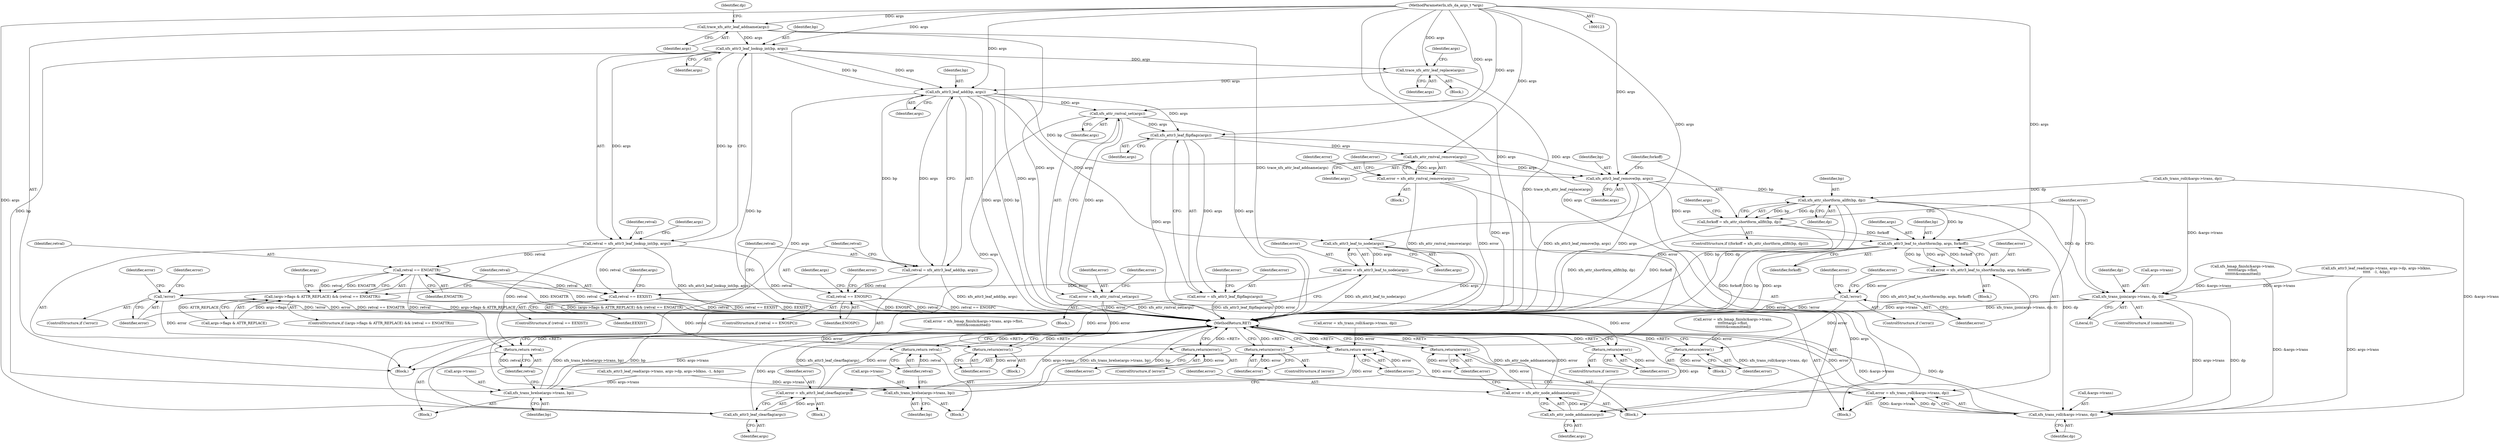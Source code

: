 digraph "0_linux_8275cdd0e7ac550dcce2b3ef6d2fb3b808c1ae59_0@pointer" {
"1000166" [label="(Call,xfs_attr3_leaf_lookup_int(bp, args))"];
"1000132" [label="(Call,trace_xfs_attr_leaf_addname(args))"];
"1000124" [label="(MethodParameterIn,xfs_da_args_t *args)"];
"1000164" [label="(Call,retval = xfs_attr3_leaf_lookup_int(bp, args))"];
"1000176" [label="(Call,retval == ENOATTR)"];
"1000170" [label="(Call,(args->flags & ATTR_REPLACE) && (retval == ENOATTR))"];
"1000185" [label="(Return,return retval;)"];
"1000189" [label="(Call,retval == EEXIST)"];
"1000205" [label="(Return,return retval;)"];
"1000180" [label="(Call,xfs_trans_brelse(args->trans, bp))"];
"1000200" [label="(Call,xfs_trans_brelse(args->trans, bp))"];
"1000207" [label="(Call,trace_xfs_attr_leaf_replace(args))"];
"1000266" [label="(Call,xfs_attr3_leaf_add(bp, args))"];
"1000264" [label="(Call,retval = xfs_attr3_leaf_add(bp, args))"];
"1000270" [label="(Call,retval == ENOSPC)"];
"1000283" [label="(Call,xfs_attr3_leaf_to_node(args))"];
"1000281" [label="(Call,error = xfs_attr3_leaf_to_node(args))"];
"1000286" [label="(Call,!error)"];
"1000315" [label="(Return,return(error);)"];
"1000339" [label="(Call,xfs_attr_node_addname(args))"];
"1000337" [label="(Call,error = xfs_attr_node_addname(args))"];
"1000341" [label="(Return,return(error);)"];
"1000364" [label="(Call,xfs_attr_rmtval_set(args))"];
"1000362" [label="(Call,error = xfs_attr_rmtval_set(args))"];
"1000368" [label="(Return,return(error);)"];
"1000536" [label="(Return,return error;)"];
"1000379" [label="(Call,xfs_attr3_leaf_flipflags(args))"];
"1000377" [label="(Call,error = xfs_attr3_leaf_flipflags(args))"];
"1000383" [label="(Return,return(error);)"];
"1000427" [label="(Call,xfs_attr_rmtval_remove(args))"];
"1000425" [label="(Call,error = xfs_attr_rmtval_remove(args))"];
"1000431" [label="(Return,return(error);)"];
"1000453" [label="(Call,xfs_attr3_leaf_remove(bp, args))"];
"1000459" [label="(Call,xfs_attr_shortform_allfit(bp, dp))"];
"1000457" [label="(Call,forkoff = xfs_attr_shortform_allfit(bp, dp))"];
"1000472" [label="(Call,xfs_attr3_leaf_to_shortform(bp, args, forkoff))"];
"1000470" [label="(Call,error = xfs_attr3_leaf_to_shortform(bp, args, forkoff))"];
"1000477" [label="(Call,!error)"];
"1000506" [label="(Return,return(error);)"];
"1000510" [label="(Call,xfs_trans_ijoin(args->trans, dp, 0))"];
"1000518" [label="(Call,xfs_trans_roll(&args->trans, dp))"];
"1000516" [label="(Call,error = xfs_trans_roll(&args->trans, dp))"];
"1000534" [label="(Call,xfs_attr3_leaf_clearflag(args))"];
"1000532" [label="(Call,error = xfs_attr3_leaf_clearflag(args))"];
"1000365" [label="(Identifier,args)"];
"1000189" [label="(Call,retval == EEXIST)"];
"1000265" [label="(Identifier,retval)"];
"1000494" [label="(Block,)"];
"1000519" [label="(Call,&args->trans)"];
"1000382" [label="(Identifier,error)"];
"1000482" [label="(Call,xfs_bmap_finish(&args->trans,\n\t\t\t\t\t\t\targs->flist,\n\t\t\t\t\t\t\t&committed))"];
"1000453" [label="(Call,xfs_attr3_leaf_remove(bp, args))"];
"1000515" [label="(Literal,0)"];
"1000477" [label="(Call,!error)"];
"1000199" [label="(Block,)"];
"1000340" [label="(Identifier,args)"];
"1000533" [label="(Identifier,error)"];
"1000286" [label="(Call,!error)"];
"1000180" [label="(Call,xfs_trans_brelse(args->trans, bp))"];
"1000475" [label="(Identifier,forkoff)"];
"1000506" [label="(Return,return(error);)"];
"1000207" [label="(Call,trace_xfs_attr_leaf_replace(args))"];
"1000362" [label="(Call,error = xfs_attr_rmtval_set(args))"];
"1000363" [label="(Identifier,error)"];
"1000514" [label="(Identifier,dp)"];
"1000191" [label="(Identifier,EEXIST)"];
"1000376" [label="(Block,)"];
"1000176" [label="(Call,retval == ENOATTR)"];
"1000345" [label="(Call,xfs_trans_roll(&args->trans, dp))"];
"1000383" [label="(Return,return(error);)"];
"1000377" [label="(Call,error = xfs_attr3_leaf_flipflags(args))"];
"1000470" [label="(Call,error = xfs_attr3_leaf_to_shortform(bp, args, forkoff))"];
"1000532" [label="(Call,error = xfs_attr3_leaf_clearflag(args))"];
"1000271" [label="(Identifier,retval)"];
"1000517" [label="(Identifier,error)"];
"1000188" [label="(ControlStructure,if (retval == EEXIST))"];
"1000290" [label="(Identifier,error)"];
"1000285" [label="(ControlStructure,if (!error))"];
"1000361" [label="(Block,)"];
"1000206" [label="(Identifier,retval)"];
"1000125" [label="(Block,)"];
"1000455" [label="(Identifier,args)"];
"1000454" [label="(Identifier,bp)"];
"1000204" [label="(Identifier,bp)"];
"1000182" [label="(Identifier,args)"];
"1000302" [label="(Identifier,error)"];
"1000179" [label="(Block,)"];
"1000461" [label="(Identifier,dp)"];
"1000435" [label="(Call,xfs_attr3_leaf_read(args->trans, args->dp, args->blkno,\n\t\t\t\t\t   -1, &bp))"];
"1000478" [label="(Identifier,error)"];
"1000266" [label="(Call,xfs_attr3_leaf_add(bp, args))"];
"1000205" [label="(Return,return retval;)"];
"1000178" [label="(Identifier,ENOATTR)"];
"1000173" [label="(Identifier,args)"];
"1000428" [label="(Identifier,args)"];
"1000432" [label="(Identifier,error)"];
"1000531" [label="(Block,)"];
"1000536" [label="(Return,return error;)"];
"1000459" [label="(Call,xfs_attr_shortform_allfit(bp, dp))"];
"1000200" [label="(Call,xfs_trans_brelse(args->trans, bp))"];
"1000366" [label="(ControlStructure,if (error))"];
"1000493" [label="(Identifier,error)"];
"1000165" [label="(Identifier,retval)"];
"1000481" [label="(Identifier,error)"];
"1000344" [label="(Identifier,error)"];
"1000535" [label="(Identifier,args)"];
"1000201" [label="(Call,args->trans)"];
"1000169" [label="(ControlStructure,if ((args->flags & ATTR_REPLACE) && (retval == ENOATTR)))"];
"1000164" [label="(Call,retval = xfs_attr3_leaf_lookup_int(bp, args))"];
"1000430" [label="(Identifier,error)"];
"1000474" [label="(Identifier,args)"];
"1000132" [label="(Call,trace_xfs_attr_leaf_addname(args))"];
"1000268" [label="(Identifier,args)"];
"1000184" [label="(Identifier,bp)"];
"1000507" [label="(Identifier,error)"];
"1000368" [label="(Return,return(error);)"];
"1000315" [label="(Return,return(error);)"];
"1000264" [label="(Call,retval = xfs_attr3_leaf_add(bp, args))"];
"1000537" [label="(Identifier,error)"];
"1000425" [label="(Call,error = xfs_attr_rmtval_remove(args))"];
"1000166" [label="(Call,xfs_attr3_leaf_lookup_int(bp, args))"];
"1000270" [label="(Call,retval == ENOSPC)"];
"1000380" [label="(Identifier,args)"];
"1000426" [label="(Identifier,error)"];
"1000133" [label="(Identifier,args)"];
"1000511" [label="(Call,args->trans)"];
"1000379" [label="(Call,xfs_attr3_leaf_flipflags(args))"];
"1000276" [label="(Identifier,args)"];
"1000431" [label="(Return,return(error);)"];
"1000190" [label="(Identifier,retval)"];
"1000516" [label="(Call,error = xfs_trans_roll(&args->trans, dp))"];
"1000186" [label="(Identifier,retval)"];
"1000208" [label="(Identifier,args)"];
"1000342" [label="(Identifier,error)"];
"1000457" [label="(Call,forkoff = xfs_attr_shortform_allfit(bp, dp))"];
"1000211" [label="(Identifier,args)"];
"1000272" [label="(Identifier,ENOSPC)"];
"1000510" [label="(Call,xfs_trans_ijoin(args->trans, dp, 0))"];
"1000192" [label="(Block,)"];
"1000364" [label="(Call,xfs_attr_rmtval_set(args))"];
"1000185" [label="(Return,return retval;)"];
"1000177" [label="(Identifier,retval)"];
"1000316" [label="(Identifier,error)"];
"1000462" [label="(Block,)"];
"1000171" [label="(Call,args->flags & ATTR_REPLACE)"];
"1000429" [label="(ControlStructure,if (error))"];
"1000460" [label="(Identifier,bp)"];
"1000338" [label="(Identifier,error)"];
"1000146" [label="(Call,xfs_attr3_leaf_read(args->trans, args->dp, args->blkno, -1, &bp))"];
"1000343" [label="(Call,error = xfs_trans_roll(&args->trans, dp))"];
"1000456" [label="(ControlStructure,if ((forkoff = xfs_attr_shortform_allfit(bp, dp))))"];
"1000471" [label="(Identifier,error)"];
"1000283" [label="(Call,xfs_attr3_leaf_to_node(args))"];
"1000476" [label="(ControlStructure,if (!error))"];
"1000170" [label="(Call,(args->flags & ATTR_REPLACE) && (retval == ENOATTR))"];
"1000267" [label="(Identifier,bp)"];
"1000465" [label="(Identifier,args)"];
"1000303" [label="(Block,)"];
"1000167" [label="(Identifier,bp)"];
"1000196" [label="(Identifier,args)"];
"1000369" [label="(Identifier,error)"];
"1000124" [label="(MethodParameterIn,xfs_da_args_t *args)"];
"1000284" [label="(Identifier,args)"];
"1000534" [label="(Call,xfs_attr3_leaf_clearflag(args))"];
"1000135" [label="(Identifier,dp)"];
"1000480" [label="(Call,error = xfs_bmap_finish(&args->trans,\n\t\t\t\t\t\t\targs->flist,\n\t\t\t\t\t\t\t&committed))"];
"1000424" [label="(Block,)"];
"1000427" [label="(Call,xfs_attr_rmtval_remove(args))"];
"1000168" [label="(Identifier,args)"];
"1000281" [label="(Call,error = xfs_attr3_leaf_to_node(args))"];
"1000269" [label="(ControlStructure,if (retval == ENOSPC))"];
"1000367" [label="(Identifier,error)"];
"1000282" [label="(Identifier,error)"];
"1000287" [label="(Identifier,error)"];
"1000339" [label="(Call,xfs_attr_node_addname(args))"];
"1000273" [label="(Block,)"];
"1000378" [label="(Identifier,error)"];
"1000289" [label="(Call,error = xfs_bmap_finish(&args->trans, args->flist,\n\t\t\t\t\t\t&committed))"];
"1000472" [label="(Call,xfs_attr3_leaf_to_shortform(bp, args, forkoff))"];
"1000538" [label="(MethodReturn,RET)"];
"1000337" [label="(Call,error = xfs_attr_node_addname(args))"];
"1000181" [label="(Call,args->trans)"];
"1000341" [label="(Return,return(error);)"];
"1000381" [label="(ControlStructure,if (error))"];
"1000458" [label="(Identifier,forkoff)"];
"1000384" [label="(Identifier,error)"];
"1000518" [label="(Call,xfs_trans_roll(&args->trans, dp))"];
"1000508" [label="(ControlStructure,if (committed))"];
"1000523" [label="(Identifier,dp)"];
"1000473" [label="(Identifier,bp)"];
"1000166" -> "1000164"  [label="AST: "];
"1000166" -> "1000168"  [label="CFG: "];
"1000167" -> "1000166"  [label="AST: "];
"1000168" -> "1000166"  [label="AST: "];
"1000164" -> "1000166"  [label="CFG: "];
"1000166" -> "1000538"  [label="DDG: args"];
"1000166" -> "1000164"  [label="DDG: bp"];
"1000166" -> "1000164"  [label="DDG: args"];
"1000132" -> "1000166"  [label="DDG: args"];
"1000124" -> "1000166"  [label="DDG: args"];
"1000166" -> "1000180"  [label="DDG: bp"];
"1000166" -> "1000200"  [label="DDG: bp"];
"1000166" -> "1000207"  [label="DDG: args"];
"1000166" -> "1000266"  [label="DDG: bp"];
"1000166" -> "1000266"  [label="DDG: args"];
"1000132" -> "1000125"  [label="AST: "];
"1000132" -> "1000133"  [label="CFG: "];
"1000133" -> "1000132"  [label="AST: "];
"1000135" -> "1000132"  [label="CFG: "];
"1000132" -> "1000538"  [label="DDG: trace_xfs_attr_leaf_addname(args)"];
"1000132" -> "1000538"  [label="DDG: args"];
"1000124" -> "1000132"  [label="DDG: args"];
"1000124" -> "1000123"  [label="AST: "];
"1000124" -> "1000538"  [label="DDG: args"];
"1000124" -> "1000207"  [label="DDG: args"];
"1000124" -> "1000266"  [label="DDG: args"];
"1000124" -> "1000283"  [label="DDG: args"];
"1000124" -> "1000339"  [label="DDG: args"];
"1000124" -> "1000364"  [label="DDG: args"];
"1000124" -> "1000379"  [label="DDG: args"];
"1000124" -> "1000427"  [label="DDG: args"];
"1000124" -> "1000453"  [label="DDG: args"];
"1000124" -> "1000472"  [label="DDG: args"];
"1000124" -> "1000534"  [label="DDG: args"];
"1000164" -> "1000125"  [label="AST: "];
"1000165" -> "1000164"  [label="AST: "];
"1000173" -> "1000164"  [label="CFG: "];
"1000164" -> "1000538"  [label="DDG: xfs_attr3_leaf_lookup_int(bp, args)"];
"1000164" -> "1000538"  [label="DDG: retval"];
"1000164" -> "1000176"  [label="DDG: retval"];
"1000164" -> "1000185"  [label="DDG: retval"];
"1000164" -> "1000189"  [label="DDG: retval"];
"1000176" -> "1000170"  [label="AST: "];
"1000176" -> "1000178"  [label="CFG: "];
"1000177" -> "1000176"  [label="AST: "];
"1000178" -> "1000176"  [label="AST: "];
"1000170" -> "1000176"  [label="CFG: "];
"1000176" -> "1000538"  [label="DDG: ENOATTR"];
"1000176" -> "1000538"  [label="DDG: retval"];
"1000176" -> "1000170"  [label="DDG: retval"];
"1000176" -> "1000170"  [label="DDG: ENOATTR"];
"1000176" -> "1000185"  [label="DDG: retval"];
"1000176" -> "1000189"  [label="DDG: retval"];
"1000170" -> "1000169"  [label="AST: "];
"1000170" -> "1000171"  [label="CFG: "];
"1000171" -> "1000170"  [label="AST: "];
"1000182" -> "1000170"  [label="CFG: "];
"1000190" -> "1000170"  [label="CFG: "];
"1000170" -> "1000538"  [label="DDG: retval == ENOATTR"];
"1000170" -> "1000538"  [label="DDG: args->flags & ATTR_REPLACE"];
"1000170" -> "1000538"  [label="DDG: (args->flags & ATTR_REPLACE) && (retval == ENOATTR)"];
"1000171" -> "1000170"  [label="DDG: args->flags"];
"1000171" -> "1000170"  [label="DDG: ATTR_REPLACE"];
"1000185" -> "1000179"  [label="AST: "];
"1000185" -> "1000186"  [label="CFG: "];
"1000186" -> "1000185"  [label="AST: "];
"1000538" -> "1000185"  [label="CFG: "];
"1000185" -> "1000538"  [label="DDG: <RET>"];
"1000186" -> "1000185"  [label="DDG: retval"];
"1000189" -> "1000188"  [label="AST: "];
"1000189" -> "1000191"  [label="CFG: "];
"1000190" -> "1000189"  [label="AST: "];
"1000191" -> "1000189"  [label="AST: "];
"1000196" -> "1000189"  [label="CFG: "];
"1000265" -> "1000189"  [label="CFG: "];
"1000189" -> "1000538"  [label="DDG: retval"];
"1000189" -> "1000538"  [label="DDG: retval == EEXIST"];
"1000189" -> "1000538"  [label="DDG: EEXIST"];
"1000189" -> "1000205"  [label="DDG: retval"];
"1000205" -> "1000199"  [label="AST: "];
"1000205" -> "1000206"  [label="CFG: "];
"1000206" -> "1000205"  [label="AST: "];
"1000538" -> "1000205"  [label="CFG: "];
"1000205" -> "1000538"  [label="DDG: <RET>"];
"1000206" -> "1000205"  [label="DDG: retval"];
"1000180" -> "1000179"  [label="AST: "];
"1000180" -> "1000184"  [label="CFG: "];
"1000181" -> "1000180"  [label="AST: "];
"1000184" -> "1000180"  [label="AST: "];
"1000186" -> "1000180"  [label="CFG: "];
"1000180" -> "1000538"  [label="DDG: bp"];
"1000180" -> "1000538"  [label="DDG: args->trans"];
"1000180" -> "1000538"  [label="DDG: xfs_trans_brelse(args->trans, bp)"];
"1000146" -> "1000180"  [label="DDG: args->trans"];
"1000200" -> "1000199"  [label="AST: "];
"1000200" -> "1000204"  [label="CFG: "];
"1000201" -> "1000200"  [label="AST: "];
"1000204" -> "1000200"  [label="AST: "];
"1000206" -> "1000200"  [label="CFG: "];
"1000200" -> "1000538"  [label="DDG: args->trans"];
"1000200" -> "1000538"  [label="DDG: xfs_trans_brelse(args->trans, bp)"];
"1000200" -> "1000538"  [label="DDG: bp"];
"1000146" -> "1000200"  [label="DDG: args->trans"];
"1000207" -> "1000192"  [label="AST: "];
"1000207" -> "1000208"  [label="CFG: "];
"1000208" -> "1000207"  [label="AST: "];
"1000211" -> "1000207"  [label="CFG: "];
"1000207" -> "1000538"  [label="DDG: trace_xfs_attr_leaf_replace(args)"];
"1000207" -> "1000266"  [label="DDG: args"];
"1000266" -> "1000264"  [label="AST: "];
"1000266" -> "1000268"  [label="CFG: "];
"1000267" -> "1000266"  [label="AST: "];
"1000268" -> "1000266"  [label="AST: "];
"1000264" -> "1000266"  [label="CFG: "];
"1000266" -> "1000538"  [label="DDG: bp"];
"1000266" -> "1000538"  [label="DDG: args"];
"1000266" -> "1000264"  [label="DDG: bp"];
"1000266" -> "1000264"  [label="DDG: args"];
"1000266" -> "1000283"  [label="DDG: args"];
"1000266" -> "1000364"  [label="DDG: args"];
"1000266" -> "1000379"  [label="DDG: args"];
"1000266" -> "1000453"  [label="DDG: bp"];
"1000266" -> "1000534"  [label="DDG: args"];
"1000264" -> "1000125"  [label="AST: "];
"1000265" -> "1000264"  [label="AST: "];
"1000271" -> "1000264"  [label="CFG: "];
"1000264" -> "1000538"  [label="DDG: xfs_attr3_leaf_add(bp, args)"];
"1000264" -> "1000270"  [label="DDG: retval"];
"1000270" -> "1000269"  [label="AST: "];
"1000270" -> "1000272"  [label="CFG: "];
"1000271" -> "1000270"  [label="AST: "];
"1000272" -> "1000270"  [label="AST: "];
"1000276" -> "1000270"  [label="CFG: "];
"1000344" -> "1000270"  [label="CFG: "];
"1000270" -> "1000538"  [label="DDG: retval == ENOSPC"];
"1000270" -> "1000538"  [label="DDG: ENOSPC"];
"1000270" -> "1000538"  [label="DDG: retval"];
"1000283" -> "1000281"  [label="AST: "];
"1000283" -> "1000284"  [label="CFG: "];
"1000284" -> "1000283"  [label="AST: "];
"1000281" -> "1000283"  [label="CFG: "];
"1000283" -> "1000538"  [label="DDG: args"];
"1000283" -> "1000281"  [label="DDG: args"];
"1000283" -> "1000339"  [label="DDG: args"];
"1000281" -> "1000273"  [label="AST: "];
"1000282" -> "1000281"  [label="AST: "];
"1000287" -> "1000281"  [label="CFG: "];
"1000281" -> "1000538"  [label="DDG: xfs_attr3_leaf_to_node(args)"];
"1000281" -> "1000286"  [label="DDG: error"];
"1000286" -> "1000285"  [label="AST: "];
"1000286" -> "1000287"  [label="CFG: "];
"1000287" -> "1000286"  [label="AST: "];
"1000290" -> "1000286"  [label="CFG: "];
"1000302" -> "1000286"  [label="CFG: "];
"1000286" -> "1000538"  [label="DDG: !error"];
"1000286" -> "1000538"  [label="DDG: error"];
"1000286" -> "1000315"  [label="DDG: error"];
"1000315" -> "1000303"  [label="AST: "];
"1000315" -> "1000316"  [label="CFG: "];
"1000316" -> "1000315"  [label="AST: "];
"1000538" -> "1000315"  [label="CFG: "];
"1000315" -> "1000538"  [label="DDG: <RET>"];
"1000316" -> "1000315"  [label="DDG: error"];
"1000289" -> "1000315"  [label="DDG: error"];
"1000339" -> "1000337"  [label="AST: "];
"1000339" -> "1000340"  [label="CFG: "];
"1000340" -> "1000339"  [label="AST: "];
"1000337" -> "1000339"  [label="CFG: "];
"1000339" -> "1000538"  [label="DDG: args"];
"1000339" -> "1000337"  [label="DDG: args"];
"1000337" -> "1000273"  [label="AST: "];
"1000338" -> "1000337"  [label="AST: "];
"1000342" -> "1000337"  [label="CFG: "];
"1000337" -> "1000538"  [label="DDG: xfs_attr_node_addname(args)"];
"1000337" -> "1000538"  [label="DDG: error"];
"1000337" -> "1000341"  [label="DDG: error"];
"1000341" -> "1000273"  [label="AST: "];
"1000341" -> "1000342"  [label="CFG: "];
"1000342" -> "1000341"  [label="AST: "];
"1000538" -> "1000341"  [label="CFG: "];
"1000341" -> "1000538"  [label="DDG: <RET>"];
"1000342" -> "1000341"  [label="DDG: error"];
"1000364" -> "1000362"  [label="AST: "];
"1000364" -> "1000365"  [label="CFG: "];
"1000365" -> "1000364"  [label="AST: "];
"1000362" -> "1000364"  [label="CFG: "];
"1000364" -> "1000538"  [label="DDG: args"];
"1000364" -> "1000362"  [label="DDG: args"];
"1000364" -> "1000379"  [label="DDG: args"];
"1000364" -> "1000534"  [label="DDG: args"];
"1000362" -> "1000361"  [label="AST: "];
"1000363" -> "1000362"  [label="AST: "];
"1000367" -> "1000362"  [label="CFG: "];
"1000362" -> "1000538"  [label="DDG: xfs_attr_rmtval_set(args)"];
"1000362" -> "1000538"  [label="DDG: error"];
"1000362" -> "1000368"  [label="DDG: error"];
"1000362" -> "1000536"  [label="DDG: error"];
"1000368" -> "1000366"  [label="AST: "];
"1000368" -> "1000369"  [label="CFG: "];
"1000369" -> "1000368"  [label="AST: "];
"1000538" -> "1000368"  [label="CFG: "];
"1000368" -> "1000538"  [label="DDG: <RET>"];
"1000369" -> "1000368"  [label="DDG: error"];
"1000536" -> "1000125"  [label="AST: "];
"1000536" -> "1000537"  [label="CFG: "];
"1000537" -> "1000536"  [label="AST: "];
"1000538" -> "1000536"  [label="CFG: "];
"1000536" -> "1000538"  [label="DDG: <RET>"];
"1000537" -> "1000536"  [label="DDG: error"];
"1000532" -> "1000536"  [label="DDG: error"];
"1000343" -> "1000536"  [label="DDG: error"];
"1000516" -> "1000536"  [label="DDG: error"];
"1000379" -> "1000377"  [label="AST: "];
"1000379" -> "1000380"  [label="CFG: "];
"1000380" -> "1000379"  [label="AST: "];
"1000377" -> "1000379"  [label="CFG: "];
"1000379" -> "1000538"  [label="DDG: args"];
"1000379" -> "1000377"  [label="DDG: args"];
"1000379" -> "1000427"  [label="DDG: args"];
"1000379" -> "1000453"  [label="DDG: args"];
"1000377" -> "1000376"  [label="AST: "];
"1000378" -> "1000377"  [label="AST: "];
"1000382" -> "1000377"  [label="CFG: "];
"1000377" -> "1000538"  [label="DDG: xfs_attr3_leaf_flipflags(args)"];
"1000377" -> "1000538"  [label="DDG: error"];
"1000377" -> "1000383"  [label="DDG: error"];
"1000383" -> "1000381"  [label="AST: "];
"1000383" -> "1000384"  [label="CFG: "];
"1000384" -> "1000383"  [label="AST: "];
"1000538" -> "1000383"  [label="CFG: "];
"1000383" -> "1000538"  [label="DDG: <RET>"];
"1000384" -> "1000383"  [label="DDG: error"];
"1000427" -> "1000425"  [label="AST: "];
"1000427" -> "1000428"  [label="CFG: "];
"1000428" -> "1000427"  [label="AST: "];
"1000425" -> "1000427"  [label="CFG: "];
"1000427" -> "1000538"  [label="DDG: args"];
"1000427" -> "1000425"  [label="DDG: args"];
"1000427" -> "1000453"  [label="DDG: args"];
"1000425" -> "1000424"  [label="AST: "];
"1000426" -> "1000425"  [label="AST: "];
"1000430" -> "1000425"  [label="CFG: "];
"1000425" -> "1000538"  [label="DDG: xfs_attr_rmtval_remove(args)"];
"1000425" -> "1000538"  [label="DDG: error"];
"1000425" -> "1000431"  [label="DDG: error"];
"1000431" -> "1000429"  [label="AST: "];
"1000431" -> "1000432"  [label="CFG: "];
"1000432" -> "1000431"  [label="AST: "];
"1000538" -> "1000431"  [label="CFG: "];
"1000431" -> "1000538"  [label="DDG: <RET>"];
"1000432" -> "1000431"  [label="DDG: error"];
"1000453" -> "1000376"  [label="AST: "];
"1000453" -> "1000455"  [label="CFG: "];
"1000454" -> "1000453"  [label="AST: "];
"1000455" -> "1000453"  [label="AST: "];
"1000458" -> "1000453"  [label="CFG: "];
"1000453" -> "1000538"  [label="DDG: args"];
"1000453" -> "1000538"  [label="DDG: xfs_attr3_leaf_remove(bp, args)"];
"1000453" -> "1000459"  [label="DDG: bp"];
"1000453" -> "1000472"  [label="DDG: args"];
"1000459" -> "1000457"  [label="AST: "];
"1000459" -> "1000461"  [label="CFG: "];
"1000460" -> "1000459"  [label="AST: "];
"1000461" -> "1000459"  [label="AST: "];
"1000457" -> "1000459"  [label="CFG: "];
"1000459" -> "1000538"  [label="DDG: dp"];
"1000459" -> "1000538"  [label="DDG: bp"];
"1000459" -> "1000457"  [label="DDG: bp"];
"1000459" -> "1000457"  [label="DDG: dp"];
"1000345" -> "1000459"  [label="DDG: dp"];
"1000459" -> "1000472"  [label="DDG: bp"];
"1000459" -> "1000510"  [label="DDG: dp"];
"1000459" -> "1000518"  [label="DDG: dp"];
"1000457" -> "1000456"  [label="AST: "];
"1000458" -> "1000457"  [label="AST: "];
"1000465" -> "1000457"  [label="CFG: "];
"1000517" -> "1000457"  [label="CFG: "];
"1000457" -> "1000538"  [label="DDG: xfs_attr_shortform_allfit(bp, dp)"];
"1000457" -> "1000538"  [label="DDG: forkoff"];
"1000457" -> "1000472"  [label="DDG: forkoff"];
"1000472" -> "1000470"  [label="AST: "];
"1000472" -> "1000475"  [label="CFG: "];
"1000473" -> "1000472"  [label="AST: "];
"1000474" -> "1000472"  [label="AST: "];
"1000475" -> "1000472"  [label="AST: "];
"1000470" -> "1000472"  [label="CFG: "];
"1000472" -> "1000538"  [label="DDG: args"];
"1000472" -> "1000538"  [label="DDG: forkoff"];
"1000472" -> "1000538"  [label="DDG: bp"];
"1000472" -> "1000470"  [label="DDG: bp"];
"1000472" -> "1000470"  [label="DDG: args"];
"1000472" -> "1000470"  [label="DDG: forkoff"];
"1000470" -> "1000462"  [label="AST: "];
"1000471" -> "1000470"  [label="AST: "];
"1000478" -> "1000470"  [label="CFG: "];
"1000470" -> "1000538"  [label="DDG: xfs_attr3_leaf_to_shortform(bp, args, forkoff)"];
"1000470" -> "1000477"  [label="DDG: error"];
"1000477" -> "1000476"  [label="AST: "];
"1000477" -> "1000478"  [label="CFG: "];
"1000478" -> "1000477"  [label="AST: "];
"1000481" -> "1000477"  [label="CFG: "];
"1000493" -> "1000477"  [label="CFG: "];
"1000477" -> "1000538"  [label="DDG: !error"];
"1000477" -> "1000538"  [label="DDG: error"];
"1000477" -> "1000506"  [label="DDG: error"];
"1000506" -> "1000494"  [label="AST: "];
"1000506" -> "1000507"  [label="CFG: "];
"1000507" -> "1000506"  [label="AST: "];
"1000538" -> "1000506"  [label="CFG: "];
"1000506" -> "1000538"  [label="DDG: <RET>"];
"1000507" -> "1000506"  [label="DDG: error"];
"1000480" -> "1000506"  [label="DDG: error"];
"1000510" -> "1000508"  [label="AST: "];
"1000510" -> "1000515"  [label="CFG: "];
"1000511" -> "1000510"  [label="AST: "];
"1000514" -> "1000510"  [label="AST: "];
"1000515" -> "1000510"  [label="AST: "];
"1000517" -> "1000510"  [label="CFG: "];
"1000510" -> "1000538"  [label="DDG: args->trans"];
"1000510" -> "1000538"  [label="DDG: xfs_trans_ijoin(args->trans, dp, 0)"];
"1000435" -> "1000510"  [label="DDG: args->trans"];
"1000482" -> "1000510"  [label="DDG: &args->trans"];
"1000345" -> "1000510"  [label="DDG: &args->trans"];
"1000510" -> "1000518"  [label="DDG: args->trans"];
"1000510" -> "1000518"  [label="DDG: dp"];
"1000518" -> "1000516"  [label="AST: "];
"1000518" -> "1000523"  [label="CFG: "];
"1000519" -> "1000518"  [label="AST: "];
"1000523" -> "1000518"  [label="AST: "];
"1000516" -> "1000518"  [label="CFG: "];
"1000518" -> "1000538"  [label="DDG: &args->trans"];
"1000518" -> "1000538"  [label="DDG: dp"];
"1000518" -> "1000516"  [label="DDG: &args->trans"];
"1000518" -> "1000516"  [label="DDG: dp"];
"1000435" -> "1000518"  [label="DDG: args->trans"];
"1000482" -> "1000518"  [label="DDG: &args->trans"];
"1000345" -> "1000518"  [label="DDG: &args->trans"];
"1000516" -> "1000376"  [label="AST: "];
"1000517" -> "1000516"  [label="AST: "];
"1000537" -> "1000516"  [label="CFG: "];
"1000516" -> "1000538"  [label="DDG: xfs_trans_roll(&args->trans, dp)"];
"1000516" -> "1000538"  [label="DDG: error"];
"1000534" -> "1000532"  [label="AST: "];
"1000534" -> "1000535"  [label="CFG: "];
"1000535" -> "1000534"  [label="AST: "];
"1000532" -> "1000534"  [label="CFG: "];
"1000534" -> "1000538"  [label="DDG: args"];
"1000534" -> "1000532"  [label="DDG: args"];
"1000532" -> "1000531"  [label="AST: "];
"1000533" -> "1000532"  [label="AST: "];
"1000537" -> "1000532"  [label="CFG: "];
"1000532" -> "1000538"  [label="DDG: xfs_attr3_leaf_clearflag(args)"];
"1000532" -> "1000538"  [label="DDG: error"];
}

